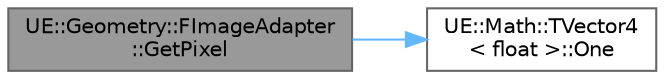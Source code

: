 digraph "UE::Geometry::FImageAdapter::GetPixel"
{
 // INTERACTIVE_SVG=YES
 // LATEX_PDF_SIZE
  bgcolor="transparent";
  edge [fontname=Helvetica,fontsize=10,labelfontname=Helvetica,labelfontsize=10];
  node [fontname=Helvetica,fontsize=10,shape=box,height=0.2,width=0.4];
  rankdir="LR";
  Node1 [id="Node000001",label="UE::Geometry::FImageAdapter\l::GetPixel",height=0.2,width=0.4,color="gray40", fillcolor="grey60", style="filled", fontcolor="black",tooltip=" "];
  Node1 -> Node2 [id="edge1_Node000001_Node000002",color="steelblue1",style="solid",tooltip=" "];
  Node2 [id="Node000002",label="UE::Math::TVector4\l\< float \>::One",height=0.2,width=0.4,color="grey40", fillcolor="white", style="filled",URL="$d6/da1/structUE_1_1Math_1_1TVector4.html#af16f7fbfe261d4f4e178af189f46358c",tooltip=" "];
}
